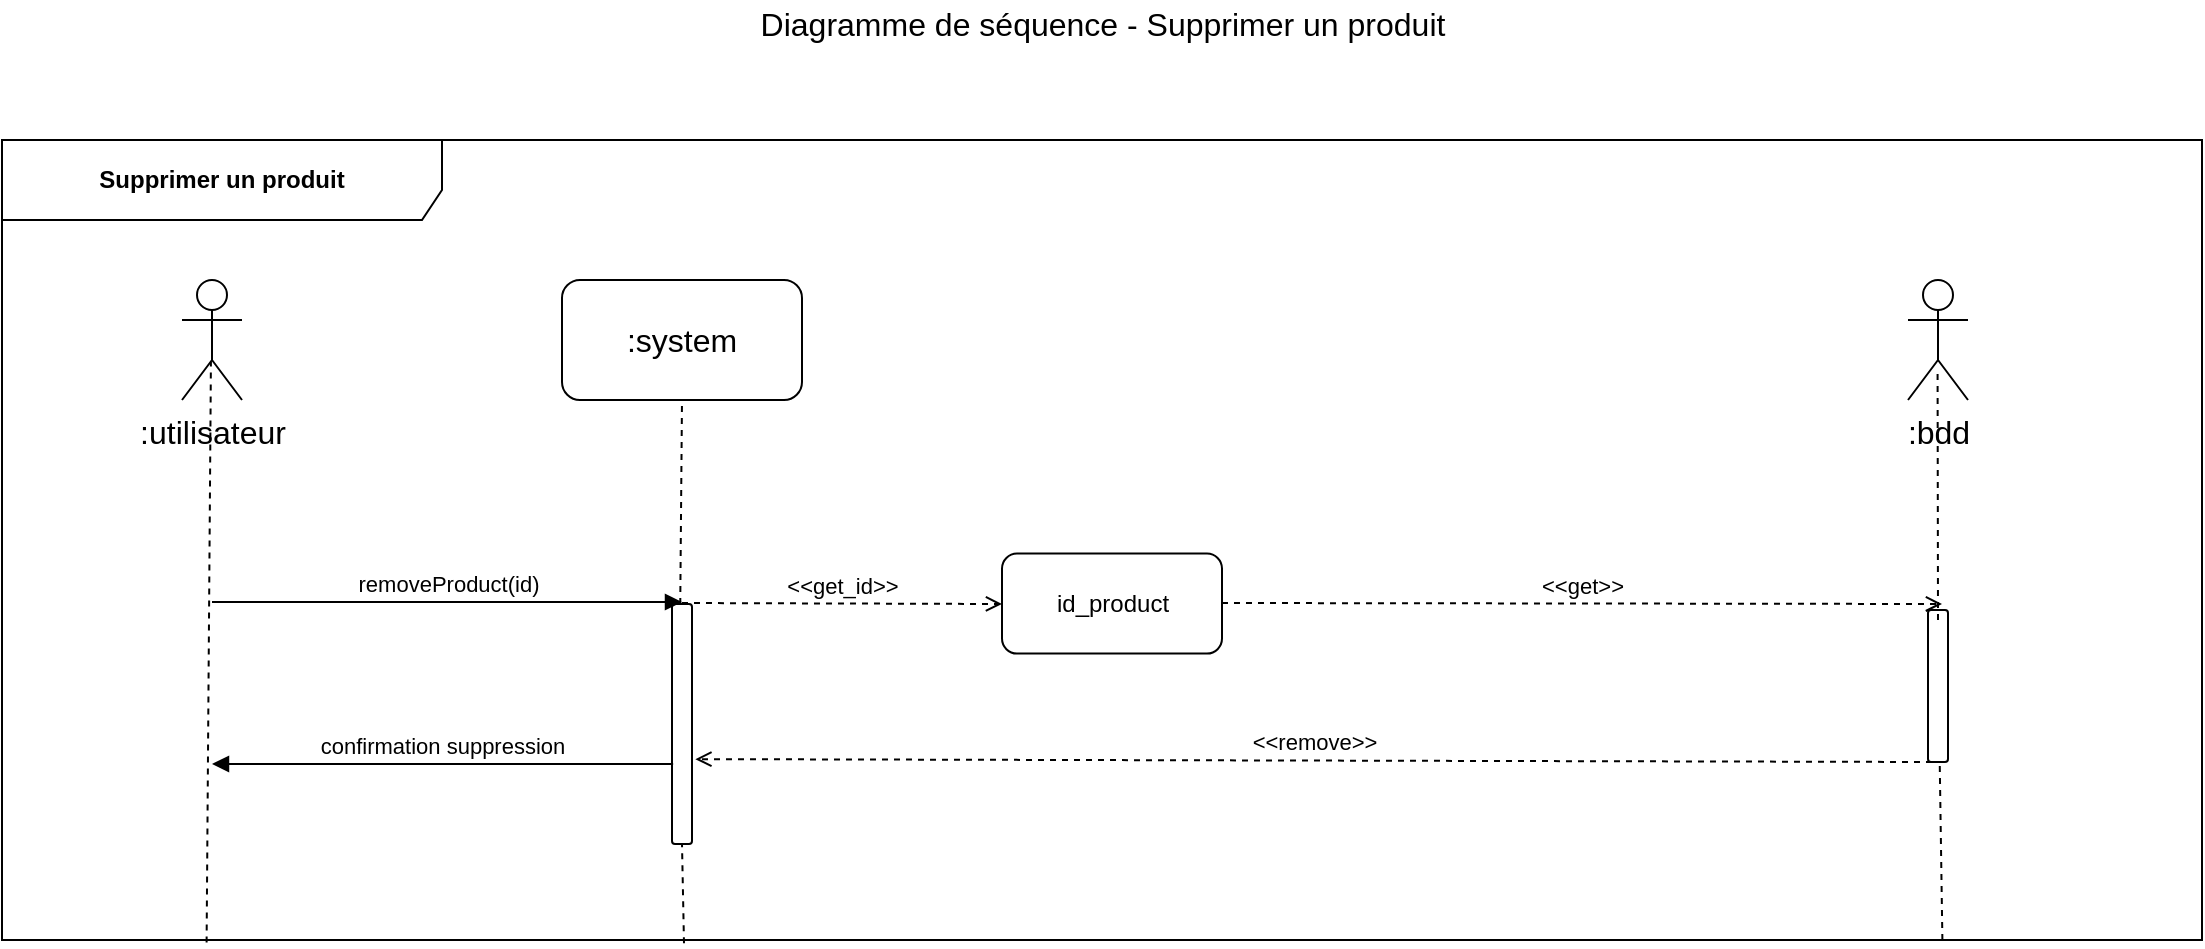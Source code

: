 <mxfile version="12.7.9"><diagram id="RmDo2Tyj2qz7Z6rk4KLy" name="Page-1"><mxGraphModel dx="1422" dy="713" grid="1" gridSize="10" guides="1" tooltips="1" connect="1" arrows="1" fold="1" page="1" pageScale="1" pageWidth="1169" pageHeight="827" math="0" shadow="0"><root><mxCell id="0"/><mxCell id="1" parent="0"/><mxCell id="ZQ4m2SsLKokDcsxbXmtI-1" value="Supprimer un produit" style="shape=umlFrame;whiteSpace=wrap;html=1;width=220;height=40;fontStyle=1;labelBackgroundColor=#ffffff;labelBorderColor=none;gradientColor=none;swimlaneFillColor=none;shadow=0;strokeColor=#000000;" parent="1" vertex="1"><mxGeometry x="50" y="130" width="1100" height="400" as="geometry"/></mxCell><mxCell id="ZQ4m2SsLKokDcsxbXmtI-2" value="Diagramme de séquence - Supprimer un produit" style="text;html=1;resizable=0;points=[];autosize=1;align=center;verticalAlign=top;spacingTop=-4;fontSize=16;" parent="1" vertex="1"><mxGeometry x="420" y="60" width="360" height="20" as="geometry"/></mxCell><mxCell id="ZQ4m2SsLKokDcsxbXmtI-3" value=":utilisateur" style="shape=umlActor;verticalLabelPosition=bottom;labelBackgroundColor=#ffffff;verticalAlign=top;html=1;shadow=0;strokeColor=#000000;gradientColor=none;fontSize=16;align=center;" parent="1" vertex="1"><mxGeometry x="140" y="200" width="30" height="60" as="geometry"/></mxCell><mxCell id="ZQ4m2SsLKokDcsxbXmtI-4" value=":system" style="rounded=1;whiteSpace=wrap;html=1;shadow=0;labelBackgroundColor=#ffffff;strokeColor=#000000;gradientColor=none;fontSize=16;align=center;" parent="1" vertex="1"><mxGeometry x="330" y="200" width="120" height="60" as="geometry"/></mxCell><mxCell id="ZQ4m2SsLKokDcsxbXmtI-5" value="" style="endArrow=none;dashed=1;html=1;fontSize=16;entryX=0.482;entryY=0.683;entryDx=0;entryDy=0;entryPerimeter=0;exitX=0.093;exitY=1.003;exitDx=0;exitDy=0;exitPerimeter=0;" parent="1" source="ZQ4m2SsLKokDcsxbXmtI-1" target="ZQ4m2SsLKokDcsxbXmtI-3" edge="1"><mxGeometry width="50" height="50" relative="1" as="geometry"><mxPoint x="154" y="602" as="sourcePoint"/><mxPoint x="100" y="620" as="targetPoint"/></mxGeometry></mxCell><mxCell id="ZQ4m2SsLKokDcsxbXmtI-6" value="" style="endArrow=none;dashed=1;html=1;fontSize=16;entryX=0.5;entryY=1;entryDx=0;entryDy=0;exitX=0.31;exitY=1;exitDx=0;exitDy=0;exitPerimeter=0;" parent="1" source="ZQ4m2SsLKokDcsxbXmtI-11" target="ZQ4m2SsLKokDcsxbXmtI-4" edge="1"><mxGeometry width="50" height="50" relative="1" as="geometry"><mxPoint x="161.2" y="652.88" as="sourcePoint"/><mxPoint x="390" y="301" as="targetPoint"/></mxGeometry></mxCell><mxCell id="ZQ4m2SsLKokDcsxbXmtI-7" value=":bdd" style="shape=umlActor;verticalLabelPosition=bottom;labelBackgroundColor=#ffffff;verticalAlign=top;html=1;shadow=0;strokeColor=#000000;gradientColor=none;fontSize=16;align=center;" parent="1" vertex="1"><mxGeometry x="1003" y="200" width="30" height="60" as="geometry"/></mxCell><mxCell id="ZQ4m2SsLKokDcsxbXmtI-8" value="id_product" style="html=1;gradientColor=none;rounded=1;" parent="1" vertex="1"><mxGeometry x="550" y="336.794" width="110" height="50" as="geometry"/></mxCell><mxCell id="ZQ4m2SsLKokDcsxbXmtI-9" value="&amp;lt;&amp;lt;get_id&amp;gt;&amp;gt;" style="html=1;verticalAlign=bottom;endArrow=open;fontSize=11;dashed=1;endFill=0;" parent="1" edge="1"><mxGeometry width="80" relative="1" as="geometry"><mxPoint x="390" y="361.5" as="sourcePoint"/><mxPoint x="550" y="362" as="targetPoint"/></mxGeometry></mxCell><mxCell id="ZQ4m2SsLKokDcsxbXmtI-11" value="" style="html=1;points=[];perimeter=orthogonalPerimeter;rounded=1;gradientColor=none;" parent="1" vertex="1"><mxGeometry x="385" y="362" width="10" height="120" as="geometry"/></mxCell><mxCell id="ZQ4m2SsLKokDcsxbXmtI-12" value="" style="endArrow=none;dashed=1;html=1;fontSize=16;entryX=0.5;entryY=1;entryDx=0;entryDy=0;exitX=0.31;exitY=1.004;exitDx=0;exitDy=0;exitPerimeter=0;" parent="1" source="ZQ4m2SsLKokDcsxbXmtI-1" target="ZQ4m2SsLKokDcsxbXmtI-11" edge="1"><mxGeometry width="50" height="50" relative="1" as="geometry"><mxPoint x="390" y="520" as="sourcePoint"/><mxPoint x="390" y="260" as="targetPoint"/></mxGeometry></mxCell><mxCell id="ZQ4m2SsLKokDcsxbXmtI-13" value="removeProduct(id)" style="html=1;verticalAlign=bottom;endArrow=block;fontSize=11;" parent="1" edge="1"><mxGeometry width="80" relative="1" as="geometry"><mxPoint x="155" y="361" as="sourcePoint"/><mxPoint x="390" y="361" as="targetPoint"/></mxGeometry></mxCell><mxCell id="ZQ4m2SsLKokDcsxbXmtI-14" value="" style="endArrow=none;dashed=1;html=1;fontSize=16;entryX=0.556;entryY=0.739;entryDx=0;entryDy=0;entryPerimeter=0;exitX=0.882;exitY=1;exitDx=0;exitDy=0;exitPerimeter=0;" parent="1" source="ZQ4m2SsLKokDcsxbXmtI-1" target="ZQ4m2SsLKokDcsxbXmtI-15" edge="1"><mxGeometry width="50" height="50" relative="1" as="geometry"><mxPoint x="1020.2" y="600" as="sourcePoint"/><mxPoint x="1016.68" y="244.34" as="targetPoint"/></mxGeometry></mxCell><mxCell id="ZQ4m2SsLKokDcsxbXmtI-15" value="" style="html=1;points=[];perimeter=orthogonalPerimeter;rounded=1;gradientColor=none;" parent="1" vertex="1"><mxGeometry x="1013" y="365" width="10" height="76" as="geometry"/></mxCell><mxCell id="ZQ4m2SsLKokDcsxbXmtI-16" value="&amp;lt;&amp;lt;get&amp;gt;&amp;gt;" style="html=1;verticalAlign=bottom;endArrow=open;fontSize=11;dashed=1;endFill=0;" parent="1" edge="1"><mxGeometry width="80" relative="1" as="geometry"><mxPoint x="660" y="361.5" as="sourcePoint"/><mxPoint x="1020" y="362" as="targetPoint"/></mxGeometry></mxCell><mxCell id="ZQ4m2SsLKokDcsxbXmtI-17" value="&amp;lt;&amp;lt;remove&amp;gt;&amp;gt;" style="html=1;verticalAlign=bottom;endArrow=open;fontSize=11;dashed=1;endFill=0;entryX=1.168;entryY=0.713;entryDx=0;entryDy=0;entryPerimeter=0;exitX=0.146;exitY=0.999;exitDx=0;exitDy=0;exitPerimeter=0;" parent="1" edge="1"><mxGeometry width="80" relative="1" as="geometry"><mxPoint x="1015" y="441" as="sourcePoint"/><mxPoint x="396.68" y="439.56" as="targetPoint"/></mxGeometry></mxCell><mxCell id="ZQ4m2SsLKokDcsxbXmtI-18" value="confirmation suppression" style="html=1;verticalAlign=bottom;endArrow=block;fontSize=11;exitX=0.057;exitY=0.667;exitDx=0;exitDy=0;exitPerimeter=0;" parent="1" source="ZQ4m2SsLKokDcsxbXmtI-11" edge="1"><mxGeometry width="80" relative="1" as="geometry"><mxPoint x="165" y="371" as="sourcePoint"/><mxPoint x="155" y="442" as="targetPoint"/></mxGeometry></mxCell><mxCell id="ZQ4m2SsLKokDcsxbXmtI-19" value="" style="endArrow=none;dashed=1;html=1;fontSize=16;entryX=0.493;entryY=0.739;entryDx=0;entryDy=0;entryPerimeter=0;" parent="1" target="ZQ4m2SsLKokDcsxbXmtI-7" edge="1"><mxGeometry width="50" height="50" relative="1" as="geometry"><mxPoint x="1018" y="370" as="sourcePoint"/><mxPoint x="400" y="270" as="targetPoint"/></mxGeometry></mxCell></root></mxGraphModel></diagram></mxfile>